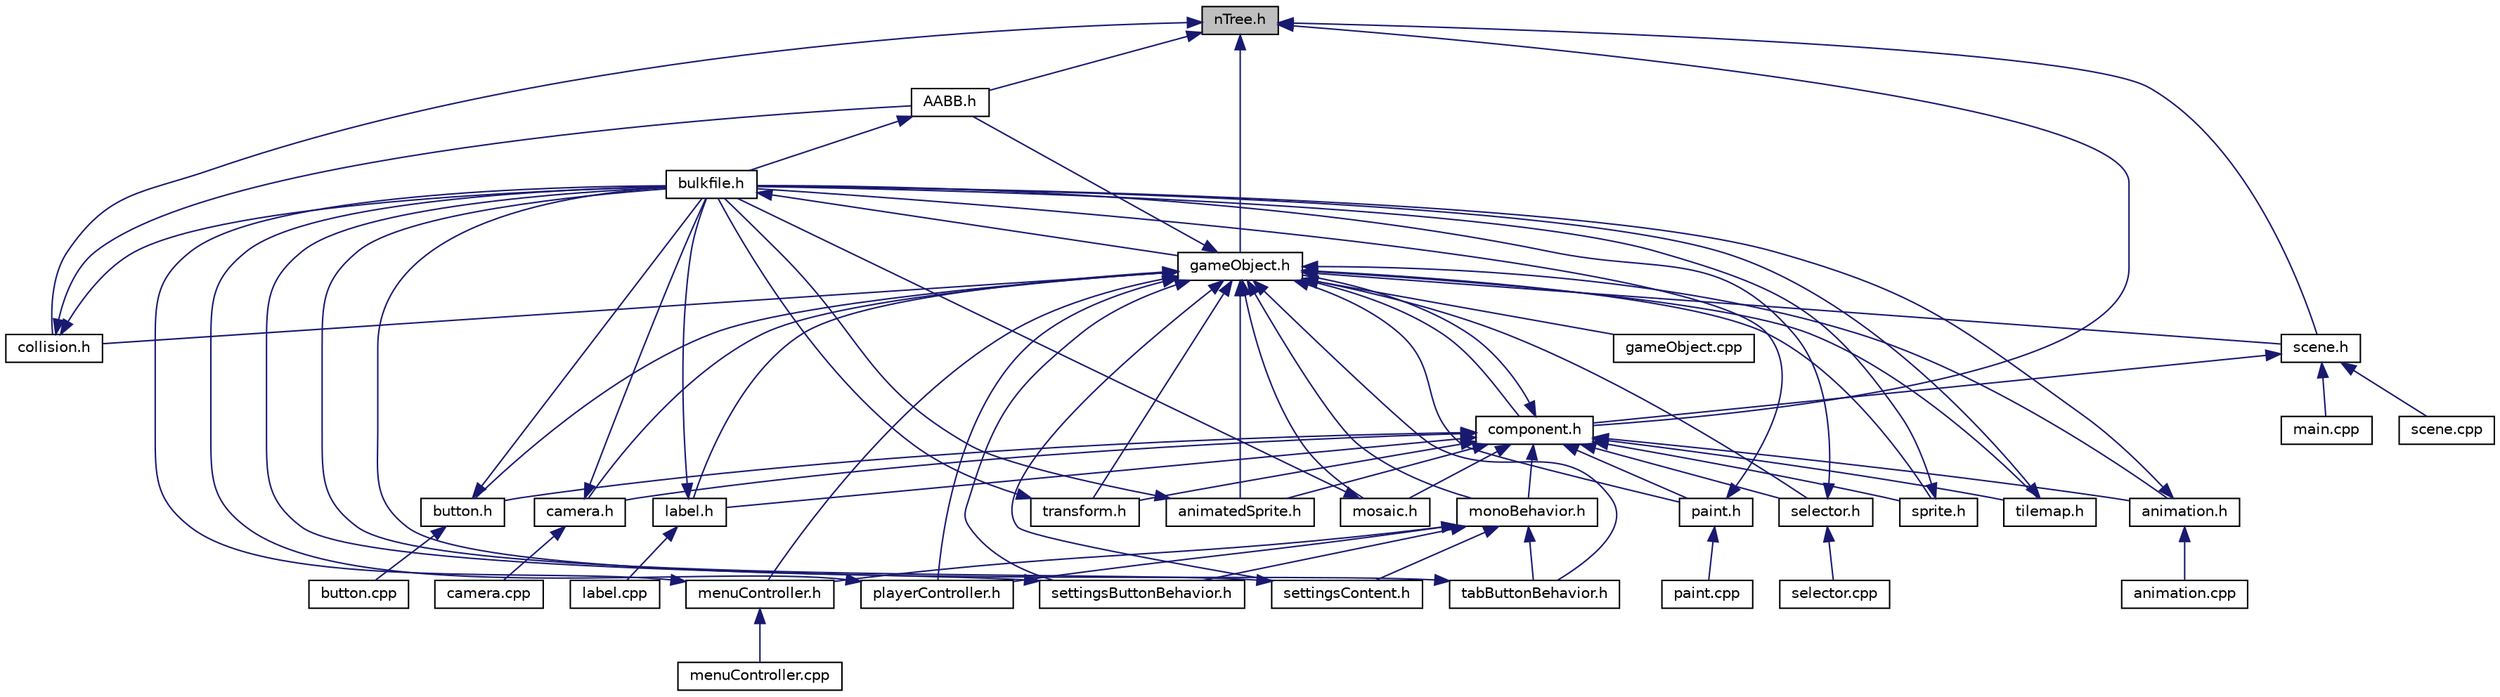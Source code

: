 digraph "nTree.h"
{
 // LATEX_PDF_SIZE
  edge [fontname="Helvetica",fontsize="10",labelfontname="Helvetica",labelfontsize="10"];
  node [fontname="Helvetica",fontsize="10",shape=record];
  Node1 [label="nTree.h",height=0.2,width=0.4,color="black", fillcolor="grey75", style="filled", fontcolor="black",tooltip=" "];
  Node1 -> Node2 [dir="back",color="midnightblue",fontsize="10",style="solid"];
  Node2 [label="AABB.h",height=0.2,width=0.4,color="black", fillcolor="white", style="filled",URL="$_a_a_b_b_8h.html",tooltip=" "];
  Node2 -> Node3 [dir="back",color="midnightblue",fontsize="10",style="solid"];
  Node3 [label="bulkfile.h",height=0.2,width=0.4,color="black", fillcolor="white", style="filled",URL="$bulkfile_8h.html",tooltip=" "];
  Node3 -> Node4 [dir="back",color="midnightblue",fontsize="10",style="solid"];
  Node4 [label="gameObject.h",height=0.2,width=0.4,color="black", fillcolor="white", style="filled",URL="$game_object_8h.html",tooltip=" "];
  Node4 -> Node2 [dir="back",color="midnightblue",fontsize="10",style="solid"];
  Node4 -> Node5 [dir="back",color="midnightblue",fontsize="10",style="solid"];
  Node5 [label="animatedSprite.h",height=0.2,width=0.4,color="black", fillcolor="white", style="filled",URL="$animated_sprite_8h.html",tooltip=" "];
  Node5 -> Node3 [dir="back",color="midnightblue",fontsize="10",style="solid"];
  Node4 -> Node6 [dir="back",color="midnightblue",fontsize="10",style="solid"];
  Node6 [label="animation.h",height=0.2,width=0.4,color="black", fillcolor="white", style="filled",URL="$animation_8h.html",tooltip=" "];
  Node6 -> Node7 [dir="back",color="midnightblue",fontsize="10",style="solid"];
  Node7 [label="animation.cpp",height=0.2,width=0.4,color="black", fillcolor="white", style="filled",URL="$animation_8cpp.html",tooltip=" "];
  Node6 -> Node3 [dir="back",color="midnightblue",fontsize="10",style="solid"];
  Node4 -> Node8 [dir="back",color="midnightblue",fontsize="10",style="solid"];
  Node8 [label="button.h",height=0.2,width=0.4,color="black", fillcolor="white", style="filled",URL="$button_8h.html",tooltip=" "];
  Node8 -> Node3 [dir="back",color="midnightblue",fontsize="10",style="solid"];
  Node8 -> Node9 [dir="back",color="midnightblue",fontsize="10",style="solid"];
  Node9 [label="button.cpp",height=0.2,width=0.4,color="black", fillcolor="white", style="filled",URL="$button_8cpp.html",tooltip=" "];
  Node4 -> Node10 [dir="back",color="midnightblue",fontsize="10",style="solid"];
  Node10 [label="camera.h",height=0.2,width=0.4,color="black", fillcolor="white", style="filled",URL="$camera_8h.html",tooltip=" "];
  Node10 -> Node3 [dir="back",color="midnightblue",fontsize="10",style="solid"];
  Node10 -> Node11 [dir="back",color="midnightblue",fontsize="10",style="solid"];
  Node11 [label="camera.cpp",height=0.2,width=0.4,color="black", fillcolor="white", style="filled",URL="$camera_8cpp.html",tooltip=" "];
  Node4 -> Node12 [dir="back",color="midnightblue",fontsize="10",style="solid"];
  Node12 [label="collision.h",height=0.2,width=0.4,color="black", fillcolor="white", style="filled",URL="$collision_8h.html",tooltip=" "];
  Node12 -> Node2 [dir="back",color="midnightblue",fontsize="10",style="solid"];
  Node12 -> Node3 [dir="back",color="midnightblue",fontsize="10",style="solid"];
  Node4 -> Node13 [dir="back",color="midnightblue",fontsize="10",style="solid"];
  Node13 [label="component.h",height=0.2,width=0.4,color="black", fillcolor="white", style="filled",URL="$component_8h.html",tooltip=" "];
  Node13 -> Node5 [dir="back",color="midnightblue",fontsize="10",style="solid"];
  Node13 -> Node6 [dir="back",color="midnightblue",fontsize="10",style="solid"];
  Node13 -> Node8 [dir="back",color="midnightblue",fontsize="10",style="solid"];
  Node13 -> Node10 [dir="back",color="midnightblue",fontsize="10",style="solid"];
  Node13 -> Node4 [dir="back",color="midnightblue",fontsize="10",style="solid"];
  Node13 -> Node14 [dir="back",color="midnightblue",fontsize="10",style="solid"];
  Node14 [label="label.h",height=0.2,width=0.4,color="black", fillcolor="white", style="filled",URL="$label_8h.html",tooltip=" "];
  Node14 -> Node3 [dir="back",color="midnightblue",fontsize="10",style="solid"];
  Node14 -> Node15 [dir="back",color="midnightblue",fontsize="10",style="solid"];
  Node15 [label="label.cpp",height=0.2,width=0.4,color="black", fillcolor="white", style="filled",URL="$label_8cpp.html",tooltip=" "];
  Node13 -> Node16 [dir="back",color="midnightblue",fontsize="10",style="solid"];
  Node16 [label="monoBehavior.h",height=0.2,width=0.4,color="black", fillcolor="white", style="filled",URL="$mono_behavior_8h.html",tooltip=" "];
  Node16 -> Node17 [dir="back",color="midnightblue",fontsize="10",style="solid"];
  Node17 [label="menuController.h",height=0.2,width=0.4,color="black", fillcolor="white", style="filled",URL="$menu_controller_8h.html",tooltip=" "];
  Node17 -> Node3 [dir="back",color="midnightblue",fontsize="10",style="solid"];
  Node17 -> Node18 [dir="back",color="midnightblue",fontsize="10",style="solid"];
  Node18 [label="menuController.cpp",height=0.2,width=0.4,color="black", fillcolor="white", style="filled",URL="$menu_controller_8cpp.html",tooltip=" "];
  Node16 -> Node19 [dir="back",color="midnightblue",fontsize="10",style="solid"];
  Node19 [label="playerController.h",height=0.2,width=0.4,color="black", fillcolor="white", style="filled",URL="$player_controller_8h.html",tooltip=" "];
  Node19 -> Node3 [dir="back",color="midnightblue",fontsize="10",style="solid"];
  Node16 -> Node20 [dir="back",color="midnightblue",fontsize="10",style="solid"];
  Node20 [label="settingsButtonBehavior.h",height=0.2,width=0.4,color="black", fillcolor="white", style="filled",URL="$settings_button_behavior_8h.html",tooltip=" "];
  Node20 -> Node3 [dir="back",color="midnightblue",fontsize="10",style="solid"];
  Node16 -> Node21 [dir="back",color="midnightblue",fontsize="10",style="solid"];
  Node21 [label="settingsContent.h",height=0.2,width=0.4,color="black", fillcolor="white", style="filled",URL="$settings_content_8h.html",tooltip=" "];
  Node21 -> Node3 [dir="back",color="midnightblue",fontsize="10",style="solid"];
  Node16 -> Node22 [dir="back",color="midnightblue",fontsize="10",style="solid"];
  Node22 [label="tabButtonBehavior.h",height=0.2,width=0.4,color="black", fillcolor="white", style="filled",URL="$tab_button_behavior_8h.html",tooltip=" "];
  Node22 -> Node3 [dir="back",color="midnightblue",fontsize="10",style="solid"];
  Node13 -> Node23 [dir="back",color="midnightblue",fontsize="10",style="solid"];
  Node23 [label="mosaic.h",height=0.2,width=0.4,color="black", fillcolor="white", style="filled",URL="$mosaic_8h.html",tooltip=" "];
  Node23 -> Node3 [dir="back",color="midnightblue",fontsize="10",style="solid"];
  Node13 -> Node24 [dir="back",color="midnightblue",fontsize="10",style="solid"];
  Node24 [label="paint.h",height=0.2,width=0.4,color="black", fillcolor="white", style="filled",URL="$paint_8h.html",tooltip=" "];
  Node24 -> Node3 [dir="back",color="midnightblue",fontsize="10",style="solid"];
  Node24 -> Node25 [dir="back",color="midnightblue",fontsize="10",style="solid"];
  Node25 [label="paint.cpp",height=0.2,width=0.4,color="black", fillcolor="white", style="filled",URL="$paint_8cpp.html",tooltip=" "];
  Node13 -> Node26 [dir="back",color="midnightblue",fontsize="10",style="solid"];
  Node26 [label="selector.h",height=0.2,width=0.4,color="black", fillcolor="white", style="filled",URL="$selector_8h.html",tooltip=" "];
  Node26 -> Node3 [dir="back",color="midnightblue",fontsize="10",style="solid"];
  Node26 -> Node27 [dir="back",color="midnightblue",fontsize="10",style="solid"];
  Node27 [label="selector.cpp",height=0.2,width=0.4,color="black", fillcolor="white", style="filled",URL="$selector_8cpp.html",tooltip=" "];
  Node13 -> Node28 [dir="back",color="midnightblue",fontsize="10",style="solid"];
  Node28 [label="sprite.h",height=0.2,width=0.4,color="black", fillcolor="white", style="filled",URL="$sprite_8h.html",tooltip=" "];
  Node28 -> Node3 [dir="back",color="midnightblue",fontsize="10",style="solid"];
  Node13 -> Node29 [dir="back",color="midnightblue",fontsize="10",style="solid"];
  Node29 [label="tilemap.h",height=0.2,width=0.4,color="black", fillcolor="white", style="filled",URL="$tilemap_8h.html",tooltip=" "];
  Node29 -> Node3 [dir="back",color="midnightblue",fontsize="10",style="solid"];
  Node13 -> Node30 [dir="back",color="midnightblue",fontsize="10",style="solid"];
  Node30 [label="transform.h",height=0.2,width=0.4,color="black", fillcolor="white", style="filled",URL="$transform_8h.html",tooltip=" "];
  Node30 -> Node3 [dir="back",color="midnightblue",fontsize="10",style="solid"];
  Node4 -> Node31 [dir="back",color="midnightblue",fontsize="10",style="solid"];
  Node31 [label="gameObject.cpp",height=0.2,width=0.4,color="black", fillcolor="white", style="filled",URL="$game_object_8cpp.html",tooltip=" "];
  Node4 -> Node14 [dir="back",color="midnightblue",fontsize="10",style="solid"];
  Node4 -> Node17 [dir="back",color="midnightblue",fontsize="10",style="solid"];
  Node4 -> Node16 [dir="back",color="midnightblue",fontsize="10",style="solid"];
  Node4 -> Node23 [dir="back",color="midnightblue",fontsize="10",style="solid"];
  Node4 -> Node24 [dir="back",color="midnightblue",fontsize="10",style="solid"];
  Node4 -> Node19 [dir="back",color="midnightblue",fontsize="10",style="solid"];
  Node4 -> Node32 [dir="back",color="midnightblue",fontsize="10",style="solid"];
  Node32 [label="scene.h",height=0.2,width=0.4,color="black", fillcolor="white", style="filled",URL="$scene_8h.html",tooltip=" "];
  Node32 -> Node13 [dir="back",color="midnightblue",fontsize="10",style="solid"];
  Node32 -> Node33 [dir="back",color="midnightblue",fontsize="10",style="solid"];
  Node33 [label="main.cpp",height=0.2,width=0.4,color="black", fillcolor="white", style="filled",URL="$main_8cpp.html",tooltip=" "];
  Node32 -> Node34 [dir="back",color="midnightblue",fontsize="10",style="solid"];
  Node34 [label="scene.cpp",height=0.2,width=0.4,color="black", fillcolor="white", style="filled",URL="$scene_8cpp.html",tooltip=" "];
  Node4 -> Node26 [dir="back",color="midnightblue",fontsize="10",style="solid"];
  Node4 -> Node20 [dir="back",color="midnightblue",fontsize="10",style="solid"];
  Node4 -> Node21 [dir="back",color="midnightblue",fontsize="10",style="solid"];
  Node4 -> Node28 [dir="back",color="midnightblue",fontsize="10",style="solid"];
  Node4 -> Node22 [dir="back",color="midnightblue",fontsize="10",style="solid"];
  Node4 -> Node29 [dir="back",color="midnightblue",fontsize="10",style="solid"];
  Node4 -> Node30 [dir="back",color="midnightblue",fontsize="10",style="solid"];
  Node1 -> Node12 [dir="back",color="midnightblue",fontsize="10",style="solid"];
  Node1 -> Node13 [dir="back",color="midnightblue",fontsize="10",style="solid"];
  Node1 -> Node4 [dir="back",color="midnightblue",fontsize="10",style="solid"];
  Node1 -> Node32 [dir="back",color="midnightblue",fontsize="10",style="solid"];
}
